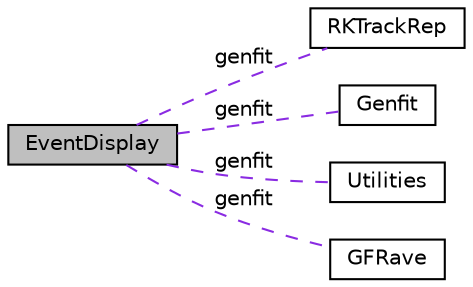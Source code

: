 digraph "EventDisplay"
{
  edge [fontname="Helvetica",fontsize="10",labelfontname="Helvetica",labelfontsize="10"];
  node [fontname="Helvetica",fontsize="10",shape=box];
  rankdir=LR;
  Node4 [label="RKTrackRep",height=0.2,width=0.4,color="black", fillcolor="white", style="filled",URL="$group__RKTrackRep.html",tooltip=" "];
  Node2 [label="Genfit",height=0.2,width=0.4,color="black", fillcolor="white", style="filled",URL="$group__genfit.html",tooltip=" "];
  Node5 [label="Utilities",height=0.2,width=0.4,color="black", fillcolor="white", style="filled",URL="$group__utilities.html",tooltip=" "];
  Node1 [label="EventDisplay",height=0.2,width=0.4,color="black", fillcolor="grey75", style="filled", fontcolor="black",tooltip=" "];
  Node3 [label="GFRave",height=0.2,width=0.4,color="black", fillcolor="white", style="filled",URL="$group__GFRave.html",tooltip=" "];
  Node1->Node2 [shape=plaintext, label="genfit", color="blueviolet", dir="none", style="dashed"];
  Node1->Node3 [shape=plaintext, label="genfit", color="blueviolet", dir="none", style="dashed"];
  Node1->Node4 [shape=plaintext, label="genfit", color="blueviolet", dir="none", style="dashed"];
  Node1->Node5 [shape=plaintext, label="genfit", color="blueviolet", dir="none", style="dashed"];
}
